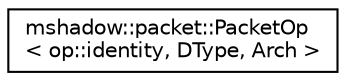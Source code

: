 digraph "Graphical Class Hierarchy"
{
 // LATEX_PDF_SIZE
  edge [fontname="Helvetica",fontsize="10",labelfontname="Helvetica",labelfontsize="10"];
  node [fontname="Helvetica",fontsize="10",shape=record];
  rankdir="LR";
  Node0 [label="mshadow::packet::PacketOp\l\< op::identity, DType, Arch \>",height=0.2,width=0.4,color="black", fillcolor="white", style="filled",URL="$structmshadow_1_1packet_1_1PacketOp_3_01op_1_1identity_00_01DType_00_01Arch_01_4.html",tooltip=" "];
}

